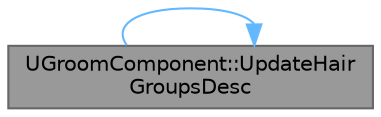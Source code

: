 digraph "UGroomComponent::UpdateHairGroupsDesc"
{
 // INTERACTIVE_SVG=YES
 // LATEX_PDF_SIZE
  bgcolor="transparent";
  edge [fontname=Helvetica,fontsize=10,labelfontname=Helvetica,labelfontsize=10];
  node [fontname=Helvetica,fontsize=10,shape=box,height=0.2,width=0.4];
  rankdir="LR";
  Node1 [id="Node000001",label="UGroomComponent::UpdateHair\lGroupsDesc",height=0.2,width=0.4,color="gray40", fillcolor="grey60", style="filled", fontcolor="black",tooltip="Update Group Description."];
  Node1 -> Node1 [id="edge1_Node000001_Node000001",color="steelblue1",style="solid",tooltip=" "];
}
